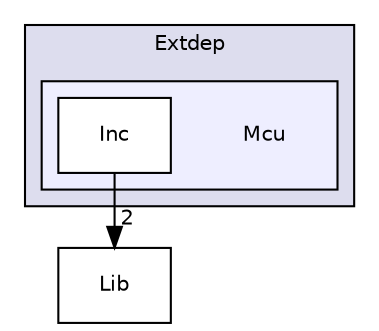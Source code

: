 digraph "Kineis/Extdep/Mcu" {
  compound=true
  node [ fontsize="10", fontname="Helvetica"];
  edge [ labelfontsize="10", labelfontname="Helvetica"];
  subgraph clusterdir_e4bcde167f88f305238965282a0ab06e {
    graph [ bgcolor="#ddddee", pencolor="black", label="Extdep" fontname="Helvetica", fontsize="10", URL="dir_e4bcde167f88f305238965282a0ab06e.html"]
  subgraph clusterdir_aca22906c4dbdf8e38c05a61c7a67a25 {
    graph [ bgcolor="#eeeeff", pencolor="black", label="" URL="dir_aca22906c4dbdf8e38c05a61c7a67a25.html"];
    dir_aca22906c4dbdf8e38c05a61c7a67a25 [shape=plaintext label="Mcu"];
  dir_496cf9278821991a8caa0ed467f49753 [shape=box label="Inc" fillcolor="white" style="filled" URL="dir_496cf9278821991a8caa0ed467f49753.html"];
  }
  }
  dir_8bac7462668d86a984d2ee5977e3cf6a [shape=box label="Lib" URL="dir_8bac7462668d86a984d2ee5977e3cf6a.html"];
  dir_496cf9278821991a8caa0ed467f49753->dir_8bac7462668d86a984d2ee5977e3cf6a [headlabel="2", labeldistance=1.5 headhref="dir_000008_000011.html"];
}

